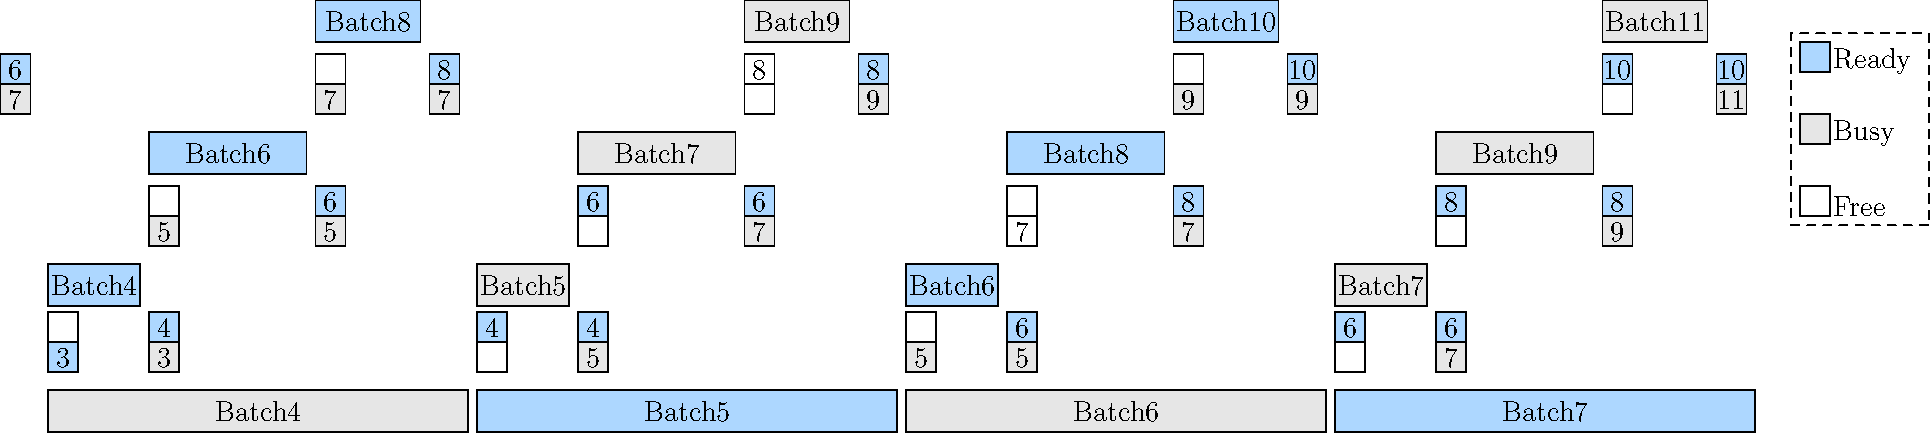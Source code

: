 import geometry;

size(40cm, 0);
unitsize(30, 0);
defaultpen(fontsize(14pt));
real xshiftUnit = 1.4;
pen fillReady = rgb(156,194,230);
pen fillBusy = lightgray;
pen fillFree = white;
real batchHeight = 0.7;
real d = 0.5; //reg长度

real tinyPadding = 0.15;
real regPaddingBottom = 0.3;
real paddingBetweenBatch = 1.5;

// 各种 batch 的样式长度设置           //对齐chengcheng的流水线batch的长度
real trainWidth = 5*xshiftUnit; //train  320
real dataloadWidth = (80/320)*trainWidth; //dataloader  80
real preproWidth = (120/320)*trainWidth; //preprocess 120
real copyWidth = (70/320)*trainWidth; //copyh2d 60


pen Dotted(pen p=currentpen) {return linetype(new real[] {0,3})+2*linewidth(p);}   

picture getBatch(string s = "", real width, pen pstyle = defaultpen, pen pbg = lightgray)
{
    picture pic;
    pair d = (width, batchHeight);
    path lineBatch = box(-d/2, d/2);
    fill(pic, lineBatch, pbg);
    draw(pic, lineBatch, pstyle);
    label(pic, s);
    return pic;
}

picture blockBox(real w =d, real h = d, pen p = white) {
  picture pic;
  pair d = (w, h);
  path boxpath = box((0,0), d);
  filldraw(pic, boxpath, p);
  return pic;
}

picture fillRegBox(picture boxPic, pen p=fillFree)
{
    pair ptLeftBottom = point(boxPic, SW);
    pair ptRightBottom = point(boxPic, SE);
    pair ptLeftUp = point(boxPic, NW);
    pair ptRightUp = point(boxPic, NE);
    path upRect = ptLeftBottom--ptRightBottom--ptRightUp--ptLeftUp--cycle;
    write(upRect);
    filldraw(boxPic, upRect, p);
    return boxPic;
}

picture getRegByBatchUpLeft(picture batchPic, string s="", 
    bool isBottom = true,
    pen pbg = fillFree)
{
    picture pic;
    real liftValue;
    if(isBottom){
        liftValue = 0;
    }else{
        liftValue = d;
    }
    picture regPic = shift(point(batchPic, NW)+(0, regPaddingBottom+liftValue))*blockBox(pbg);
    add(pic, regPic);
    pair ptCetner =  midpoint(point(regPic, W)--point(regPic, E));
    label(pic, s, ptCetner);
    return pic;
}

picture getRegByBatchDownRight(picture batchPic, string s="", 
    bool isBottom = true,
    pen pbg = fillFree, real ybase)
{
    picture pic;
    real liftValue;
    if(isBottom){
        liftValue = 0;
    }else{
        liftValue = d;
    }
    picture regPic = shift((point(batchPic,E).x+tinyPadding,regPaddingBottom+ybase+liftValue))*blockBox(pbg);
    add(pic, regPic);
    pair ptCetner =  midpoint(point(regPic, W)--point(regPic, E));
    label(pic, s, ptCetner);
    
    return pic;
}

picture getRegByBatchDownLeft(picture batchPic, string s="", 
    bool isBottom = true,
    pen pbg = fillFree, real ybase)
{
    picture pic;
    real liftValue;
    if(isBottom){
        liftValue = 0;
    }else{
        liftValue = d;
    }
    picture regPic = shift((point(batchPic,W).x,regPaddingBottom+ybase+liftValue))*blockBox(pbg);
    add(pic, regPic);
    pair ptCetner =  midpoint(point(regPic, W)--point(regPic, E));
    label(pic, s, ptCetner);
    
    return pic;
}



picture getMainPic()
{
    picture pic;

    picture[] trainBatchAry;
    for(int i = 0; i<4; ++i)
    {
        pen pBg;
        if(i%2==1)
        {
            pBg = fillReady;
        }
        else
        {
            pBg = fillBusy;
        }
        picture batchItem = shift(i*(tinyPadding+trainWidth), 0)*getBatch("Batch"+string(3+i+1),trainWidth, solid, pBg);
        trainBatchAry.push(batchItem);
        add(pic, batchItem);
    } 

    picture regTrainBatch3C0Bottom = getRegByBatchUpLeft(trainBatchAry[0], 
                                            "3", 
                                            true, fillReady);
    picture regTrainBatch3C0Top = getRegByBatchUpLeft(trainBatchAry[0], 
                                            "", 
                                            false, fillFree);
    picture regTrainBatch4C0Bottom = getRegByBatchUpLeft(trainBatchAry[1], 
                                            "", 
                                            true, fillFree);
    picture regTrainBatch4C0Top = getRegByBatchUpLeft(trainBatchAry[1], 
                                            "4", 
                                            false, fillReady);
    picture regTrainBatch5C0Bottom = getRegByBatchUpLeft(trainBatchAry[2], 
                                            "5", 
                                            true, fillBusy);
    picture regTrainBatch5C0Top = getRegByBatchUpLeft(trainBatchAry[2], 
                                            "", 
                                            false, fillFree);
    picture regTrainBatch6C0Bottom = getRegByBatchUpLeft(trainBatchAry[3], 
                                            "", 
                                            true, fillFree);
    picture regTrainBatch6C0Top = getRegByBatchUpLeft(trainBatchAry[3], 
                                            "6", 
                                            false, fillReady);


    add(pic, regTrainBatch3C0Bottom);
    add(pic, regTrainBatch3C0Top);
    add(pic, regTrainBatch4C0Bottom);
    add(pic, regTrainBatch4C0Top);
    add(pic, regTrainBatch5C0Bottom);
    add(pic, regTrainBatch5C0Top);
    add(pic, regTrainBatch6C0Bottom);
    add(pic, regTrainBatch6C0Top);

    //--------copyh2d batches
    picture[] copyH2DBatchAry;
    for(int i =0; i<trainBatchAry.length;++i)
    {
        pen pBg;
        if(i%2==0)
        {
            pBg = fillReady;
        }
        else
        {
            pBg = fillBusy;
        }
        picture batchItem = shift(point(trainBatchAry[i],W).x+copyWidth/2,
                             2*regPaddingBottom+paddingBetweenBatch)*\
                    getBatch("Batch"+string(4+i),copyWidth, solid, pBg);
        copyH2DBatchAry.push(batchItem);
        add(pic, batchItem);
    }
    real ybase = point(trainBatchAry[0], N).y;
    picture regTrainBatch3C1Bottom = getRegByBatchDownRight(copyH2DBatchAry[0],
                        "3", true, fillBusy, ybase);
    picture regTrainBatch3C1Top = getRegByBatchDownRight(copyH2DBatchAry[0],
                        "4", false, fillReady, ybase);
    picture regTrainBatch4C1Bottom = getRegByBatchDownRight(copyH2DBatchAry[1],
                        "5", true, fillBusy, ybase);
    picture regTrainBatch4C1Top = getRegByBatchDownRight(copyH2DBatchAry[1],
                        "4", false, fillReady, ybase);
    picture regTrainBatch5C1Bottom = getRegByBatchDownRight(copyH2DBatchAry[2],
                        "5", true, fillBusy, ybase);
    picture regTrainBatch5C1Top = getRegByBatchDownRight(copyH2DBatchAry[2],
                        "6", false, fillReady, ybase);
    picture regTrainBatch6C1Bottom = getRegByBatchDownRight(copyH2DBatchAry[3],
                        "7", true, fillBusy, ybase);
    picture regTrainBatch6C1Top = getRegByBatchDownRight(copyH2DBatchAry[3],
                        "6", false, fillReady, ybase);
    add(pic, regTrainBatch3C1Bottom);
    add(pic, regTrainBatch3C1Top);
    add(pic, regTrainBatch4C1Bottom);
    add(pic, regTrainBatch4C1Top);
    add(pic, regTrainBatch5C1Bottom);
    add(pic, regTrainBatch5C1Top);
    add(pic, regTrainBatch6C1Bottom);
    add(pic, regTrainBatch6C1Top);

//--------preprocess batches
    picture[] preProcessBatchAry;
    for(int i =0; i<copyH2DBatchAry.length;++i)
    {
        pen pBg;
        if(i%2==0)
        {
            pBg = fillReady;
        }
        else
        {
            pBg = fillBusy;
        }
        picture batchItem = shift(tinyPadding+point(copyH2DBatchAry[i],E).x+preproWidth/2,
                            2*regPaddingBottom+batchHeight+2paddingBetweenBatch)*\
                    getBatch("Batch"+string(6+i),preproWidth, solid, pBg);
        preProcessBatchAry.push(batchItem);
        add(pic, batchItem);
    }
    real ybase = point(copyH2DBatchAry[0], N).y;
    picture regCopyH2dBatchC0Top = getRegByBatchDownLeft(preProcessBatchAry[0],
                        "", false, fillFree, ybase);
    picture regCopyH2dBatchC0Bottom = getRegByBatchDownLeft(preProcessBatchAry[0],
                        "5", true, fillBusy, ybase);
    picture regCopyH2dBatchC1Top = getRegByBatchDownRight(preProcessBatchAry[0],
                        "6", false, fillReady, ybase);
    picture regCopyH2dBatchC1Bottom = getRegByBatchDownRight(preProcessBatchAry[0],
                        "5", true, fillBusy, ybase);
    
    picture regCopyH2dBatchC2Top = getRegByBatchDownLeft(preProcessBatchAry[1],
                        "6", false, fillReady, ybase);
    picture regCopyH2dBatchC2Bottom = getRegByBatchDownLeft(preProcessBatchAry[1],
                        "", true, fillFree, ybase);
    picture regCopyH2dBatchC3Top = getRegByBatchDownRight(preProcessBatchAry[1],
                        "6", false, fillReady, ybase);
    picture regCopyH2dBatchC3Bottom = getRegByBatchDownRight(preProcessBatchAry[1],
                        "7", true, fillBusy, ybase);

    picture regCopyH2dBatchC4Top = getRegByBatchDownLeft(preProcessBatchAry[2],
                        "", false, fillFree, ybase);
    picture regCopyH2dBatchC4Bottom = getRegByBatchDownLeft(preProcessBatchAry[2],
                        "7", true, fillFree, ybase);
    picture regCopyH2dBatchC5Top = getRegByBatchDownRight(preProcessBatchAry[2],
                        "8", false, fillReady, ybase);
    picture regCopyH2dBatchC5Bottom = getRegByBatchDownRight(preProcessBatchAry[2],
                        "7", true, fillBusy, ybase);

    picture regCopyH2dBatchC6Top = getRegByBatchDownLeft(preProcessBatchAry[3],
                        "8", false, fillReady, ybase);
    picture regCopyH2dBatchC6Bottom = getRegByBatchDownLeft(preProcessBatchAry[3],
                        "", true, fillFree, ybase);
    picture regCopyH2dBatchC7Top = getRegByBatchDownRight(preProcessBatchAry[3],
                        "8", false, fillReady, ybase);
    picture regCopyH2dBatchC7Bottom = getRegByBatchDownRight(preProcessBatchAry[3],
                        "9", true, fillBusy, ybase);

    add(pic, regCopyH2dBatchC0Top);
    add(pic, regCopyH2dBatchC0Bottom);
    add(pic, regCopyH2dBatchC1Top);
    add(pic, regCopyH2dBatchC1Bottom);
    add(pic, regCopyH2dBatchC2Top);
    add(pic, regCopyH2dBatchC2Bottom);
    add(pic, regCopyH2dBatchC3Top);
    add(pic, regCopyH2dBatchC3Bottom);
    add(pic, regCopyH2dBatchC4Top);
    add(pic, regCopyH2dBatchC4Bottom);
    add(pic, regCopyH2dBatchC5Top);
    add(pic, regCopyH2dBatchC5Bottom);
    add(pic, regCopyH2dBatchC6Top);
    add(pic, regCopyH2dBatchC6Bottom);
    add(pic, regCopyH2dBatchC7Top);
    add(pic, regCopyH2dBatchC7Bottom);

//--------dataload batches
    picture[] dataloadBatchAry;
    for(int i =0; i<preProcessBatchAry.length;++i)
    {
        pen pBg;
        if(i%2==0)
        {
            pBg = fillReady;
        }
        else
        {
            pBg = fillBusy;
        }
        picture batchItem = shift(tinyPadding+point(preProcessBatchAry[i],E).x+dataloadWidth/2,
                            2*regPaddingBottom+2batchHeight+3paddingBetweenBatch)*\
                    getBatch("Batch"+string(8+i),dataloadWidth, solid, pBg);
        dataloadBatchAry.push(batchItem);
        add(pic, batchItem);
    }
    real ybase = point(preProcessBatchAry[0], N).y;
    //special regs
    transform t = shift(-2*preproWidth,0);
    picture regPreProcessC0Top = t*getRegByBatchDownLeft(dataloadBatchAry[0],
                        "6", false, fillReady, ybase);
    picture regPreProcessC0Bottom = t*getRegByBatchDownLeft(dataloadBatchAry[0],
                        "7", true, fillBusy, ybase);    
    add(pic, regPreProcessC0Top);
    add(pic, regPreProcessC0Bottom);
    //normal regs
    picture regPreProcessC1Top = getRegByBatchDownLeft(dataloadBatchAry[0],
                        "", false, fillFree, ybase);
    picture regPreProcessC1Bottom = getRegByBatchDownLeft(dataloadBatchAry[0],
                        "7", true, fillBusy, ybase);
    picture regPreProcessC2Top = getRegByBatchDownRight(dataloadBatchAry[0],
                        "8", false, fillReady, ybase);
    picture regPreProcessC2Bottom = getRegByBatchDownRight(dataloadBatchAry[0],
                        "7", true, fillBusy, ybase);
    

    add(pic, regPreProcessC1Top);
    add(pic, regPreProcessC1Bottom);
    add(pic, regPreProcessC2Top);
    add(pic, regPreProcessC2Bottom);

    picture regPreProcessC3Top = getRegByBatchDownLeft(dataloadBatchAry[1],
                        "8", false, fillFree, ybase);
    picture regPreProcessC3Bottom = getRegByBatchDownLeft(dataloadBatchAry[1],
                        "", true, fillFree, ybase);
    picture regPreProcessC4Top = getRegByBatchDownRight(dataloadBatchAry[1],
                        "8", false, fillReady, ybase);
    picture regPreProcessC4Bottom = getRegByBatchDownRight(dataloadBatchAry[1],
                        "9", true, fillBusy, ybase);
    

    add(pic, regPreProcessC3Top);
    add(pic, regPreProcessC3Bottom);
    add(pic, regPreProcessC4Top);
    add(pic, regPreProcessC4Bottom);

    picture regPreProcessC5Top = getRegByBatchDownLeft(dataloadBatchAry[2],
                        "", false, fillFree, ybase);
    picture regPreProcessC5Bottom = getRegByBatchDownLeft(dataloadBatchAry[2],
                        "9", true, fillBusy, ybase);
    picture regPreProcessC6Top = getRegByBatchDownRight(dataloadBatchAry[2],
                        "10", false, fillReady, ybase);
    picture regPreProcessC6Bottom = getRegByBatchDownRight(dataloadBatchAry[2],
                        "9", true, fillBusy, ybase);
    

    add(pic, regPreProcessC5Top);
    add(pic, regPreProcessC5Bottom);
    add(pic, regPreProcessC6Top);
    add(pic, regPreProcessC6Bottom);

    picture regPreProcessC7Top = getRegByBatchDownLeft(dataloadBatchAry[3],
                        "10", false, fillReady, ybase);
    picture regPreProcessC7Bottom = getRegByBatchDownLeft(dataloadBatchAry[3],
                        "", true, fillFree, ybase);
    picture regPreProcessC8Top = getRegByBatchDownRight(dataloadBatchAry[3],
                        "10", false, fillReady, ybase);
    picture regPreProcessC8Bottom = getRegByBatchDownRight(dataloadBatchAry[3],
                        "11", true, fillBusy, ybase);
    

    add(pic, regPreProcessC7Top);
    add(pic, regPreProcessC7Bottom);
    add(pic, regPreProcessC8Top);
    add(pic, regPreProcessC8Bottom);

    return pic;
}

picture getLegend(picture rightTopPic=currentpicture)
{
    picture pic;

    string [] explantion = {"Free", "Busy", "Ready"};
    pen [] pens = {fillFree, fillBusy, fillReady};

    for(int i = 0; i < explantion.length;++i)
    {
        picture blockItem = shift(0, i*1.2)*blockBox(pens[i]);
        add(pic, blockItem);
        label(pic, explantion[i], point(blockItem, SW), N+4E);        
    }
    return pic;
}

picture mainPic = getMainPic();
add(mainPic);

picture legendPic = getLegend();
legendPic = shift(5tinyPadding, 0)*shift(point(mainPic, E))*legendPic;
path enBox = box(point(legendPic, SW)+(-tinyPadding,-tinyPadding), shift(1.5)*point(legendPic, NE)+(tinyPadding,tinyPadding));
draw(enBox, dashed);
add(legendPic);